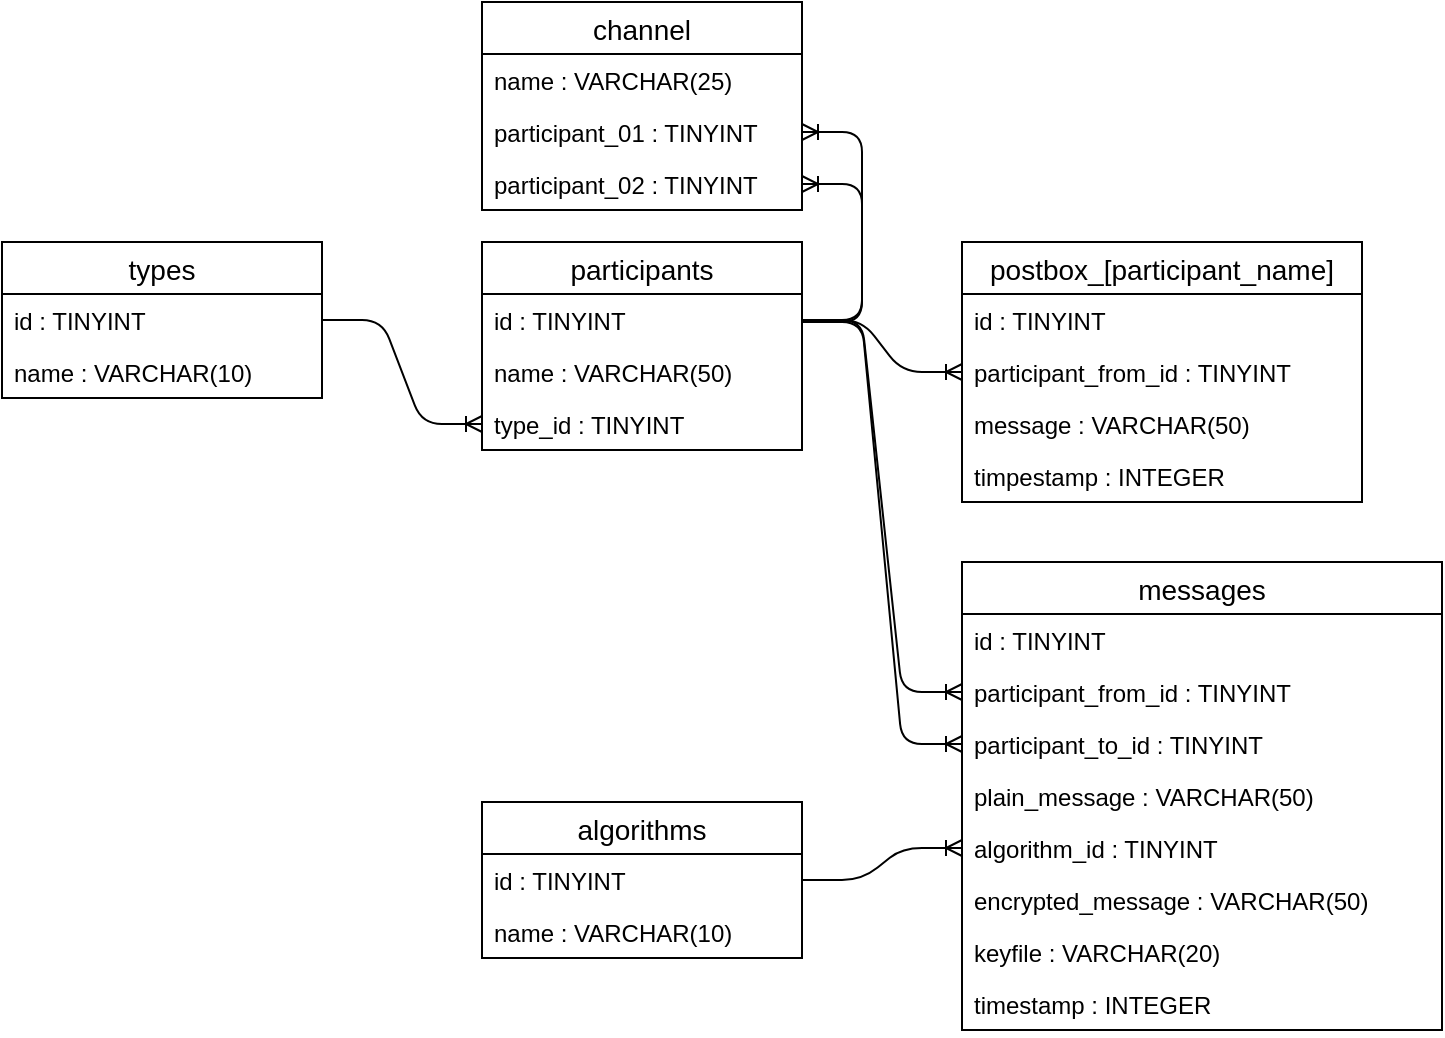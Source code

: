 <mxfile version="13.0.3" type="device"><diagram id="C5RBs43oDa-KdzZeNtuy" name="Page-1"><mxGraphModel dx="946" dy="622" grid="1" gridSize="10" guides="1" tooltips="1" connect="1" arrows="1" fold="1" page="1" pageScale="1" pageWidth="827" pageHeight="1169" math="0" shadow="0"><root><mxCell id="WIyWlLk6GJQsqaUBKTNV-0"/><mxCell id="WIyWlLk6GJQsqaUBKTNV-1" parent="WIyWlLk6GJQsqaUBKTNV-0"/><mxCell id="8Yz09BfvHz21J04DNFng-30" value="" style="edgeStyle=entityRelationEdgeStyle;fontSize=12;html=1;endArrow=ERoneToMany;entryX=0;entryY=0.5;entryDx=0;entryDy=0;exitX=1;exitY=0.5;exitDx=0;exitDy=0;" edge="1" parent="WIyWlLk6GJQsqaUBKTNV-1" source="8Yz09BfvHz21J04DNFng-5" target="8Yz09BfvHz21J04DNFng-11"><mxGeometry width="100" height="100" relative="1" as="geometry"><mxPoint x="100" y="330" as="sourcePoint"/><mxPoint x="200" y="230" as="targetPoint"/></mxGeometry></mxCell><mxCell id="8Yz09BfvHz21J04DNFng-4" value="types" style="swimlane;fontStyle=0;childLayout=stackLayout;horizontal=1;startSize=26;horizontalStack=0;resizeParent=1;resizeParentMax=0;resizeLast=0;collapsible=1;marginBottom=0;align=center;fontSize=14;" vertex="1" parent="WIyWlLk6GJQsqaUBKTNV-1"><mxGeometry x="40" y="160" width="160" height="78" as="geometry"/></mxCell><mxCell id="8Yz09BfvHz21J04DNFng-5" value="id : TINYINT" style="text;strokeColor=none;fillColor=none;spacingLeft=4;spacingRight=4;overflow=hidden;rotatable=0;points=[[0,0.5],[1,0.5]];portConstraint=eastwest;fontSize=12;" vertex="1" parent="8Yz09BfvHz21J04DNFng-4"><mxGeometry y="26" width="160" height="26" as="geometry"/></mxCell><mxCell id="8Yz09BfvHz21J04DNFng-6" value="name : VARCHAR(10)" style="text;strokeColor=none;fillColor=none;spacingLeft=4;spacingRight=4;overflow=hidden;rotatable=0;points=[[0,0.5],[1,0.5]];portConstraint=eastwest;fontSize=12;" vertex="1" parent="8Yz09BfvHz21J04DNFng-4"><mxGeometry y="52" width="160" height="26" as="geometry"/></mxCell><mxCell id="8Yz09BfvHz21J04DNFng-8" value="participants" style="swimlane;fontStyle=0;childLayout=stackLayout;horizontal=1;startSize=26;horizontalStack=0;resizeParent=1;resizeParentMax=0;resizeLast=0;collapsible=1;marginBottom=0;align=center;fontSize=14;" vertex="1" parent="WIyWlLk6GJQsqaUBKTNV-1"><mxGeometry x="280" y="160" width="160" height="104" as="geometry"/></mxCell><mxCell id="8Yz09BfvHz21J04DNFng-9" value="id : TINYINT" style="text;strokeColor=none;fillColor=none;spacingLeft=4;spacingRight=4;overflow=hidden;rotatable=0;points=[[0,0.5],[1,0.5]];portConstraint=eastwest;fontSize=12;" vertex="1" parent="8Yz09BfvHz21J04DNFng-8"><mxGeometry y="26" width="160" height="26" as="geometry"/></mxCell><mxCell id="8Yz09BfvHz21J04DNFng-10" value="name : VARCHAR(50)" style="text;strokeColor=none;fillColor=none;spacingLeft=4;spacingRight=4;overflow=hidden;rotatable=0;points=[[0,0.5],[1,0.5]];portConstraint=eastwest;fontSize=12;" vertex="1" parent="8Yz09BfvHz21J04DNFng-8"><mxGeometry y="52" width="160" height="26" as="geometry"/></mxCell><mxCell id="8Yz09BfvHz21J04DNFng-11" value="type_id : TINYINT" style="text;strokeColor=none;fillColor=none;spacingLeft=4;spacingRight=4;overflow=hidden;rotatable=0;points=[[0,0.5],[1,0.5]];portConstraint=eastwest;fontSize=12;" vertex="1" parent="8Yz09BfvHz21J04DNFng-8"><mxGeometry y="78" width="160" height="26" as="geometry"/></mxCell><mxCell id="8Yz09BfvHz21J04DNFng-31" value="" style="edgeStyle=entityRelationEdgeStyle;fontSize=12;html=1;endArrow=ERoneToMany;entryX=0;entryY=0.5;entryDx=0;entryDy=0;exitX=1;exitY=0.5;exitDx=0;exitDy=0;" edge="1" parent="WIyWlLk6GJQsqaUBKTNV-1" source="8Yz09BfvHz21J04DNFng-9" target="8Yz09BfvHz21J04DNFng-27"><mxGeometry width="100" height="100" relative="1" as="geometry"><mxPoint x="360" y="350" as="sourcePoint"/><mxPoint x="460" y="250" as="targetPoint"/></mxGeometry></mxCell><mxCell id="8Yz09BfvHz21J04DNFng-25" value="postbox_[participant_name]" style="swimlane;fontStyle=0;childLayout=stackLayout;horizontal=1;startSize=26;horizontalStack=0;resizeParent=1;resizeParentMax=0;resizeLast=0;collapsible=1;marginBottom=0;align=center;fontSize=14;" vertex="1" parent="WIyWlLk6GJQsqaUBKTNV-1"><mxGeometry x="520" y="160" width="200" height="130" as="geometry"/></mxCell><mxCell id="8Yz09BfvHz21J04DNFng-26" value="id : TINYINT" style="text;strokeColor=none;fillColor=none;spacingLeft=4;spacingRight=4;overflow=hidden;rotatable=0;points=[[0,0.5],[1,0.5]];portConstraint=eastwest;fontSize=12;" vertex="1" parent="8Yz09BfvHz21J04DNFng-25"><mxGeometry y="26" width="200" height="26" as="geometry"/></mxCell><mxCell id="8Yz09BfvHz21J04DNFng-27" value="participant_from_id : TINYINT" style="text;strokeColor=none;fillColor=none;spacingLeft=4;spacingRight=4;overflow=hidden;rotatable=0;points=[[0,0.5],[1,0.5]];portConstraint=eastwest;fontSize=12;" vertex="1" parent="8Yz09BfvHz21J04DNFng-25"><mxGeometry y="52" width="200" height="26" as="geometry"/></mxCell><mxCell id="8Yz09BfvHz21J04DNFng-28" value="message : VARCHAR(50)" style="text;strokeColor=none;fillColor=none;spacingLeft=4;spacingRight=4;overflow=hidden;rotatable=0;points=[[0,0.5],[1,0.5]];portConstraint=eastwest;fontSize=12;" vertex="1" parent="8Yz09BfvHz21J04DNFng-25"><mxGeometry y="78" width="200" height="26" as="geometry"/></mxCell><mxCell id="8Yz09BfvHz21J04DNFng-29" value="timpestamp : INTEGER" style="text;strokeColor=none;fillColor=none;spacingLeft=4;spacingRight=4;overflow=hidden;rotatable=0;points=[[0,0.5],[1,0.5]];portConstraint=eastwest;fontSize=12;" vertex="1" parent="8Yz09BfvHz21J04DNFng-25"><mxGeometry y="104" width="200" height="26" as="geometry"/></mxCell><mxCell id="8Yz09BfvHz21J04DNFng-16" value="messages" style="swimlane;fontStyle=0;childLayout=stackLayout;horizontal=1;startSize=26;horizontalStack=0;resizeParent=1;resizeParentMax=0;resizeLast=0;collapsible=1;marginBottom=0;align=center;fontSize=14;" vertex="1" parent="WIyWlLk6GJQsqaUBKTNV-1"><mxGeometry x="520" y="320" width="240" height="234" as="geometry"/></mxCell><mxCell id="8Yz09BfvHz21J04DNFng-17" value="id : TINYINT" style="text;strokeColor=none;fillColor=none;spacingLeft=4;spacingRight=4;overflow=hidden;rotatable=0;points=[[0,0.5],[1,0.5]];portConstraint=eastwest;fontSize=12;" vertex="1" parent="8Yz09BfvHz21J04DNFng-16"><mxGeometry y="26" width="240" height="26" as="geometry"/></mxCell><mxCell id="8Yz09BfvHz21J04DNFng-18" value="participant_from_id : TINYINT" style="text;strokeColor=none;fillColor=none;spacingLeft=4;spacingRight=4;overflow=hidden;rotatable=0;points=[[0,0.5],[1,0.5]];portConstraint=eastwest;fontSize=12;" vertex="1" parent="8Yz09BfvHz21J04DNFng-16"><mxGeometry y="52" width="240" height="26" as="geometry"/></mxCell><mxCell id="8Yz09BfvHz21J04DNFng-19" value="participant_to_id : TINYINT" style="text;strokeColor=none;fillColor=none;spacingLeft=4;spacingRight=4;overflow=hidden;rotatable=0;points=[[0,0.5],[1,0.5]];portConstraint=eastwest;fontSize=12;" vertex="1" parent="8Yz09BfvHz21J04DNFng-16"><mxGeometry y="78" width="240" height="26" as="geometry"/></mxCell><mxCell id="8Yz09BfvHz21J04DNFng-20" value="plain_message : VARCHAR(50)" style="text;strokeColor=none;fillColor=none;spacingLeft=4;spacingRight=4;overflow=hidden;rotatable=0;points=[[0,0.5],[1,0.5]];portConstraint=eastwest;fontSize=12;" vertex="1" parent="8Yz09BfvHz21J04DNFng-16"><mxGeometry y="104" width="240" height="26" as="geometry"/></mxCell><mxCell id="8Yz09BfvHz21J04DNFng-21" value="algorithm_id : TINYINT" style="text;strokeColor=none;fillColor=none;spacingLeft=4;spacingRight=4;overflow=hidden;rotatable=0;points=[[0,0.5],[1,0.5]];portConstraint=eastwest;fontSize=12;" vertex="1" parent="8Yz09BfvHz21J04DNFng-16"><mxGeometry y="130" width="240" height="26" as="geometry"/></mxCell><mxCell id="8Yz09BfvHz21J04DNFng-22" value="encrypted_message : VARCHAR(50)" style="text;strokeColor=none;fillColor=none;spacingLeft=4;spacingRight=4;overflow=hidden;rotatable=0;points=[[0,0.5],[1,0.5]];portConstraint=eastwest;fontSize=12;" vertex="1" parent="8Yz09BfvHz21J04DNFng-16"><mxGeometry y="156" width="240" height="26" as="geometry"/></mxCell><mxCell id="8Yz09BfvHz21J04DNFng-23" value="keyfile : VARCHAR(20)" style="text;strokeColor=none;fillColor=none;spacingLeft=4;spacingRight=4;overflow=hidden;rotatable=0;points=[[0,0.5],[1,0.5]];portConstraint=eastwest;fontSize=12;" vertex="1" parent="8Yz09BfvHz21J04DNFng-16"><mxGeometry y="182" width="240" height="26" as="geometry"/></mxCell><mxCell id="8Yz09BfvHz21J04DNFng-24" value="timestamp : INTEGER" style="text;strokeColor=none;fillColor=none;spacingLeft=4;spacingRight=4;overflow=hidden;rotatable=0;points=[[0,0.5],[1,0.5]];portConstraint=eastwest;fontSize=12;" vertex="1" parent="8Yz09BfvHz21J04DNFng-16"><mxGeometry y="208" width="240" height="26" as="geometry"/></mxCell><mxCell id="8Yz09BfvHz21J04DNFng-32" value="" style="edgeStyle=entityRelationEdgeStyle;fontSize=12;html=1;endArrow=ERoneToMany;entryX=0;entryY=0.5;entryDx=0;entryDy=0;exitX=1;exitY=0.5;exitDx=0;exitDy=0;" edge="1" parent="WIyWlLk6GJQsqaUBKTNV-1" source="8Yz09BfvHz21J04DNFng-9" target="8Yz09BfvHz21J04DNFng-18"><mxGeometry width="100" height="100" relative="1" as="geometry"><mxPoint x="360" y="350" as="sourcePoint"/><mxPoint x="460" y="250" as="targetPoint"/></mxGeometry></mxCell><mxCell id="8Yz09BfvHz21J04DNFng-33" value="" style="edgeStyle=entityRelationEdgeStyle;fontSize=12;html=1;endArrow=ERoneToMany;entryX=0;entryY=0.5;entryDx=0;entryDy=0;" edge="1" parent="WIyWlLk6GJQsqaUBKTNV-1" target="8Yz09BfvHz21J04DNFng-19"><mxGeometry width="100" height="100" relative="1" as="geometry"><mxPoint x="440" y="200" as="sourcePoint"/><mxPoint x="460" y="250" as="targetPoint"/></mxGeometry></mxCell><mxCell id="8Yz09BfvHz21J04DNFng-34" value="" style="edgeStyle=entityRelationEdgeStyle;fontSize=12;html=1;endArrow=ERoneToMany;entryX=0;entryY=0.5;entryDx=0;entryDy=0;exitX=1;exitY=0.5;exitDx=0;exitDy=0;" edge="1" parent="WIyWlLk6GJQsqaUBKTNV-1" source="8Yz09BfvHz21J04DNFng-1" target="8Yz09BfvHz21J04DNFng-21"><mxGeometry width="100" height="100" relative="1" as="geometry"><mxPoint x="360" y="350" as="sourcePoint"/><mxPoint x="460" y="250" as="targetPoint"/></mxGeometry></mxCell><mxCell id="8Yz09BfvHz21J04DNFng-12" value="channel" style="swimlane;fontStyle=0;childLayout=stackLayout;horizontal=1;startSize=26;horizontalStack=0;resizeParent=1;resizeParentMax=0;resizeLast=0;collapsible=1;marginBottom=0;align=center;fontSize=14;" vertex="1" parent="WIyWlLk6GJQsqaUBKTNV-1"><mxGeometry x="280" y="40" width="160" height="104" as="geometry"/></mxCell><mxCell id="8Yz09BfvHz21J04DNFng-13" value="name : VARCHAR(25)" style="text;strokeColor=none;fillColor=none;spacingLeft=4;spacingRight=4;overflow=hidden;rotatable=0;points=[[0,0.5],[1,0.5]];portConstraint=eastwest;fontSize=12;" vertex="1" parent="8Yz09BfvHz21J04DNFng-12"><mxGeometry y="26" width="160" height="26" as="geometry"/></mxCell><mxCell id="8Yz09BfvHz21J04DNFng-14" value="participant_01 : TINYINT" style="text;strokeColor=none;fillColor=none;spacingLeft=4;spacingRight=4;overflow=hidden;rotatable=0;points=[[0,0.5],[1,0.5]];portConstraint=eastwest;fontSize=12;" vertex="1" parent="8Yz09BfvHz21J04DNFng-12"><mxGeometry y="52" width="160" height="26" as="geometry"/></mxCell><mxCell id="8Yz09BfvHz21J04DNFng-15" value="participant_02 : TINYINT" style="text;strokeColor=none;fillColor=none;spacingLeft=4;spacingRight=4;overflow=hidden;rotatable=0;points=[[0,0.5],[1,0.5]];portConstraint=eastwest;fontSize=12;" vertex="1" parent="8Yz09BfvHz21J04DNFng-12"><mxGeometry y="78" width="160" height="26" as="geometry"/></mxCell><mxCell id="8Yz09BfvHz21J04DNFng-35" value="" style="edgeStyle=orthogonalEdgeStyle;fontSize=12;html=1;endArrow=ERoneToMany;entryX=1;entryY=0.5;entryDx=0;entryDy=0;exitX=1;exitY=0.5;exitDx=0;exitDy=0;" edge="1" parent="WIyWlLk6GJQsqaUBKTNV-1" source="8Yz09BfvHz21J04DNFng-9" target="8Yz09BfvHz21J04DNFng-15"><mxGeometry width="100" height="100" relative="1" as="geometry"><mxPoint x="360" y="350" as="sourcePoint"/><mxPoint x="460" y="250" as="targetPoint"/><Array as="points"><mxPoint x="470" y="199"/><mxPoint x="470" y="131"/></Array></mxGeometry></mxCell><mxCell id="8Yz09BfvHz21J04DNFng-36" value="" style="fontSize=12;html=1;endArrow=ERoneToMany;entryX=1;entryY=0.5;entryDx=0;entryDy=0;edgeStyle=orthogonalEdgeStyle;" edge="1" parent="WIyWlLk6GJQsqaUBKTNV-1" target="8Yz09BfvHz21J04DNFng-14"><mxGeometry width="100" height="100" relative="1" as="geometry"><mxPoint x="440" y="200" as="sourcePoint"/><mxPoint x="340" y="250" as="targetPoint"/><Array as="points"><mxPoint x="470" y="200"/><mxPoint x="470" y="105"/></Array></mxGeometry></mxCell><mxCell id="8Yz09BfvHz21J04DNFng-0" value="algorithms" style="swimlane;fontStyle=0;childLayout=stackLayout;horizontal=1;startSize=26;horizontalStack=0;resizeParent=1;resizeParentMax=0;resizeLast=0;collapsible=1;marginBottom=0;align=center;fontSize=14;" vertex="1" parent="WIyWlLk6GJQsqaUBKTNV-1"><mxGeometry x="280" y="440" width="160" height="78" as="geometry"/></mxCell><mxCell id="8Yz09BfvHz21J04DNFng-1" value="id : TINYINT" style="text;strokeColor=none;fillColor=none;spacingLeft=4;spacingRight=4;overflow=hidden;rotatable=0;points=[[0,0.5],[1,0.5]];portConstraint=eastwest;fontSize=12;" vertex="1" parent="8Yz09BfvHz21J04DNFng-0"><mxGeometry y="26" width="160" height="26" as="geometry"/></mxCell><mxCell id="8Yz09BfvHz21J04DNFng-2" value="name : VARCHAR(10)" style="text;strokeColor=none;fillColor=none;spacingLeft=4;spacingRight=4;overflow=hidden;rotatable=0;points=[[0,0.5],[1,0.5]];portConstraint=eastwest;fontSize=12;" vertex="1" parent="8Yz09BfvHz21J04DNFng-0"><mxGeometry y="52" width="160" height="26" as="geometry"/></mxCell></root></mxGraphModel></diagram></mxfile>